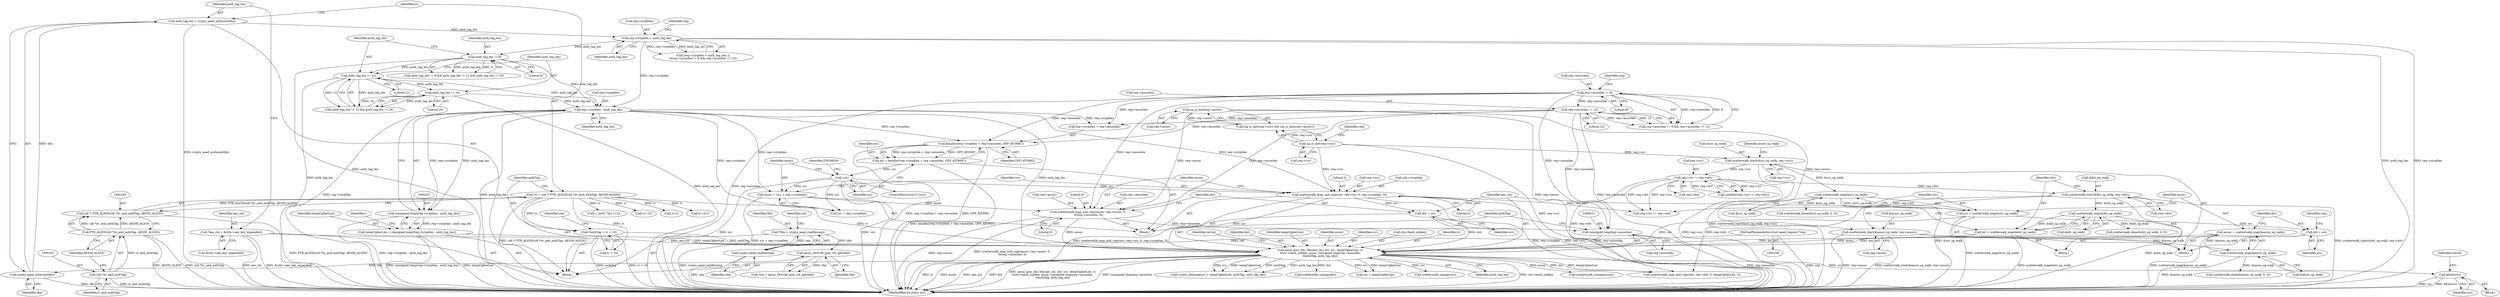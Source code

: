 digraph "0_linux_ccfe8c3f7e52ae83155cb038753f4c75b774ca8a@API" {
"1000473" [label="(Call,kfree(src))"];
"1000400" [label="(Call,aesni_gcm_dec_tfm(aes_ctx, dst, src, tempCipherLen, iv,\n\t\tctx->hash_subkey, assoc, (unsigned long)req->assoclen,\n\t\tauthTag, auth_tag_len))"];
"1000148" [label="(Call,*aes_ctx = &(ctx->aes_key_expanded))"];
"1000397" [label="(Call,dst = src)"];
"1000377" [label="(Call,scatterwalk_map_and_copy(src, req->src, 0, req->cryptlen, 0))"];
"1000365" [label="(Call,!src)"];
"1000353" [label="(Call,src = kmalloc(req->cryptlen + req->assoclen, GFP_ATOMIC))"];
"1000355" [label="(Call,kmalloc(req->cryptlen + req->assoclen, GFP_ATOMIC))"];
"1000238" [label="(Call,req->cryptlen - auth_tag_len)"];
"1000183" [label="(Call,req->cryptlen < auth_tag_len)"];
"1000155" [label="(Call,auth_tag_len = crypto_aead_authsize(tfm))"];
"1000157" [label="(Call,crypto_aead_authsize(tfm))"];
"1000137" [label="(Call,aesni_rfc4106_gcm_ctx_get(tfm))"];
"1000130" [label="(Call,*tfm = crypto_aead_reqtfm(req))"];
"1000132" [label="(Call,crypto_aead_reqtfm(req))"];
"1000107" [label="(MethodParameterIn,struct aead_request *req)"];
"1000209" [label="(Call,auth_tag_len != 12)"];
"1000205" [label="(Call,auth_tag_len != 8)"];
"1000212" [label="(Call,auth_tag_len != 16)"];
"1000189" [label="(Call,req->assoclen != 8)"];
"1000194" [label="(Call,req->assoclen != 12)"];
"1000293" [label="(Call,sg_is_last(req->src))"];
"1000327" [label="(Call,dst = src)"];
"1000317" [label="(Call,src = scatterwalk_map(&src_sg_walk))"];
"1000319" [label="(Call,scatterwalk_map(&src_sg_walk))"];
"1000305" [label="(Call,scatterwalk_start(&src_sg_walk, req->src))"];
"1000346" [label="(Call,dst = scatterwalk_map(&dst_sg_walk))"];
"1000348" [label="(Call,scatterwalk_map(&dst_sg_walk))"];
"1000340" [label="(Call,scatterwalk_start(&dst_sg_walk, req->dst))"];
"1000332" [label="(Call,req->src != req->dst)"];
"1000234" [label="(Call,tempCipherLen = (unsigned long)(req->cryptlen - auth_tag_len))"];
"1000236" [label="(Call,(unsigned long)(req->cryptlen - auth_tag_len))"];
"1000161" [label="(Call,*iv = (u8 *) PTR_ALIGN((u8 *)iv_and_authTag, AESNI_ALIGN))"];
"1000163" [label="(Call,(u8 *) PTR_ALIGN((u8 *)iv_and_authTag, AESNI_ALIGN))"];
"1000165" [label="(Call,PTR_ALIGN((u8 *)iv_and_authTag, AESNI_ALIGN))"];
"1000166" [label="(Call,(u8 *)iv_and_authTag)"];
"1000387" [label="(Call,scatterwalk_map_and_copy(assoc, req->assoc, 0,\n \t\t\treq->assoclen, 0))"];
"1000370" [label="(Call,assoc = (src + req->cryptlen))"];
"1000297" [label="(Call,sg_is_last(req->assoc))"];
"1000322" [label="(Call,assoc = scatterwalk_map(&assoc_sg_walk))"];
"1000324" [label="(Call,scatterwalk_map(&assoc_sg_walk))"];
"1000311" [label="(Call,scatterwalk_start(&assoc_sg_walk, req->assoc))"];
"1000410" [label="(Call,(unsigned long)req->assoclen)"];
"1000171" [label="(Call,*authTag = iv + 16)"];
"1000334" [label="(Identifier,req)"];
"1000389" [label="(Call,req->assoc)"];
"1000211" [label="(Literal,12)"];
"1000336" [label="(Call,req->dst)"];
"1000293" [label="(Call,sg_is_last(req->src))"];
"1000339" [label="(Block,)"];
"1000325" [label="(Call,&assoc_sg_walk)"];
"1000208" [label="(Call,auth_tag_len != 12 && auth_tag_len != 16)"];
"1000298" [label="(Call,req->assoc)"];
"1000392" [label="(Literal,0)"];
"1000418" [label="(Identifier,retval)"];
"1000132" [label="(Call,crypto_aead_reqtfm(req))"];
"1000402" [label="(Identifier,dst)"];
"1000333" [label="(Call,req->src)"];
"1000324" [label="(Call,scatterwalk_map(&assoc_sg_walk))"];
"1000210" [label="(Identifier,auth_tag_len)"];
"1000453" [label="(Call,scatterwalk_done(&src_sg_walk, 0, 0))"];
"1000155" [label="(Call,auth_tag_len = crypto_aead_authsize(tfm))"];
"1000404" [label="(Identifier,tempCipherLen)"];
"1000371" [label="(Identifier,assoc)"];
"1000346" [label="(Call,dst = scatterwalk_map(&dst_sg_walk))"];
"1000378" [label="(Identifier,src)"];
"1000209" [label="(Call,auth_tag_len != 12)"];
"1000458" [label="(Call,scatterwalk_done(&assoc_sg_walk, 0, 0))"];
"1000332" [label="(Call,req->src != req->dst)"];
"1000107" [label="(MethodParameterIn,struct aead_request *req)"];
"1000444" [label="(Call,scatterwalk_done(&dst_sg_walk, 0, 0))"];
"1000138" [label="(Identifier,tfm)"];
"1000285" [label="(Call,(__be32 *)(iv+12))"];
"1000343" [label="(Call,req->dst)"];
"1000397" [label="(Call,dst = src)"];
"1000331" [label="(Call,unlikely(req->src != req->dst))"];
"1000195" [label="(Call,req->assoclen)"];
"1000148" [label="(Call,*aes_ctx = &(ctx->aes_key_expanded))"];
"1000388" [label="(Identifier,assoc)"];
"1000306" [label="(Call,&src_sg_walk)"];
"1000193" [label="(Literal,8)"];
"1000322" [label="(Call,assoc = scatterwalk_map(&assoc_sg_walk))"];
"1000369" [label="(Identifier,ENOMEM)"];
"1000297" [label="(Call,sg_is_last(req->assoc))"];
"1000149" [label="(Identifier,aes_ctx)"];
"1000311" [label="(Call,scatterwalk_start(&assoc_sg_walk, req->assoc))"];
"1000317" [label="(Call,src = scatterwalk_map(&src_sg_walk))"];
"1000169" [label="(Identifier,AESNI_ALIGN)"];
"1000294" [label="(Call,req->src)"];
"1000477" [label="(MethodReturn,static int)"];
"1000387" [label="(Call,scatterwalk_map_and_copy(assoc, req->assoc, 0,\n \t\t\treq->assoclen, 0))"];
"1000235" [label="(Identifier,tempCipherLen)"];
"1000212" [label="(Call,auth_tag_len != 16)"];
"1000172" [label="(Identifier,authTag)"];
"1000451" [label="(Call,scatterwalk_unmap(assoc))"];
"1000398" [label="(Identifier,dst)"];
"1000366" [label="(Identifier,src)"];
"1000401" [label="(Identifier,aes_ctx)"];
"1000312" [label="(Call,&assoc_sg_walk)"];
"1000173" [label="(Call,iv + 16)"];
"1000206" [label="(Identifier,auth_tag_len)"];
"1000352" [label="(Block,)"];
"1000301" [label="(Block,)"];
"1000287" [label="(Call,iv+12)"];
"1000382" [label="(Literal,0)"];
"1000370" [label="(Call,assoc = (src + req->cryptlen))"];
"1000354" [label="(Identifier,src)"];
"1000166" [label="(Call,(u8 *)iv_and_authTag)"];
"1000136" [label="(Identifier,ctx)"];
"1000299" [label="(Identifier,req)"];
"1000133" [label="(Identifier,req)"];
"1000184" [label="(Call,req->cryptlen)"];
"1000416" [label="(Identifier,auth_tag_len)"];
"1000318" [label="(Identifier,src)"];
"1000205" [label="(Call,auth_tag_len != 8)"];
"1000465" [label="(Call,scatterwalk_map_and_copy(dst, req->dst, 0, tempCipherLen, 1))"];
"1000476" [label="(Identifier,retval)"];
"1000108" [label="(Block,)"];
"1000305" [label="(Call,scatterwalk_start(&src_sg_walk, req->src))"];
"1000194" [label="(Call,req->assoclen != 12)"];
"1000353" [label="(Call,src = kmalloc(req->cryptlen + req->assoclen, GFP_ATOMIC))"];
"1000214" [label="(Literal,16)"];
"1000464" [label="(Block,)"];
"1000314" [label="(Call,req->assoc)"];
"1000183" [label="(Call,req->cryptlen < auth_tag_len)"];
"1000130" [label="(Call,*tfm = crypto_aead_reqtfm(req))"];
"1000158" [label="(Identifier,tfm)"];
"1000473" [label="(Call,kfree(src))"];
"1000254" [label="(Call,iv+i)"];
"1000165" [label="(Call,PTR_ALIGN((u8 *)iv_and_authTag, AESNI_ALIGN))"];
"1000323" [label="(Identifier,assoc)"];
"1000320" [label="(Call,&src_sg_walk)"];
"1000412" [label="(Call,req->assoclen)"];
"1000162" [label="(Identifier,iv)"];
"1000328" [label="(Identifier,dst)"];
"1000379" [label="(Call,req->src)"];
"1000156" [label="(Identifier,auth_tag_len)"];
"1000363" [label="(Identifier,GFP_ATOMIC)"];
"1000420" [label="(Call,crypto_memneq(src + tempCipherLen, authTag, auth_tag_len))"];
"1000273" [label="(Call,iv+4+i)"];
"1000171" [label="(Call,*authTag = iv + 16)"];
"1000434" [label="(Call,req->src != req->dst)"];
"1000189" [label="(Call,req->assoclen != 8)"];
"1000313" [label="(Identifier,assoc_sg_walk)"];
"1000292" [label="(Call,(sg_is_last(req->src)) && (sg_is_last(req->assoc)))"];
"1000150" [label="(Call,&(ctx->aes_key_expanded))"];
"1000242" [label="(Identifier,auth_tag_len)"];
"1000308" [label="(Call,req->src)"];
"1000168" [label="(Identifier,iv_and_authTag)"];
"1000355" [label="(Call,kmalloc(req->cryptlen + req->assoclen, GFP_ATOMIC))"];
"1000340" [label="(Call,scatterwalk_start(&dst_sg_walk, req->dst))"];
"1000474" [label="(Identifier,src)"];
"1000187" [label="(Identifier,auth_tag_len)"];
"1000191" [label="(Identifier,req)"];
"1000190" [label="(Call,req->assoclen)"];
"1000372" [label="(Call,src + req->cryptlen)"];
"1000327" [label="(Call,dst = src)"];
"1000319" [label="(Call,scatterwalk_map(&src_sg_walk))"];
"1000393" [label="(Call,req->assoclen)"];
"1000348" [label="(Call,scatterwalk_map(&dst_sg_walk))"];
"1000204" [label="(Call,auth_tag_len != 8 && auth_tag_len != 12 && auth_tag_len != 16)"];
"1000377" [label="(Call,scatterwalk_map_and_copy(src, req->src, 0, req->cryptlen, 0))"];
"1000396" [label="(Literal,0)"];
"1000239" [label="(Call,req->cryptlen)"];
"1000137" [label="(Call,aesni_rfc4106_gcm_ctx_get(tfm))"];
"1000409" [label="(Identifier,assoc)"];
"1000347" [label="(Identifier,dst)"];
"1000403" [label="(Identifier,src)"];
"1000406" [label="(Call,ctx->hash_subkey)"];
"1000386" [label="(Literal,0)"];
"1000341" [label="(Call,&dst_sg_walk)"];
"1000213" [label="(Identifier,auth_tag_len)"];
"1000161" [label="(Call,*iv = (u8 *) PTR_ALIGN((u8 *)iv_and_authTag, AESNI_ALIGN))"];
"1000207" [label="(Literal,8)"];
"1000163" [label="(Call,(u8 *) PTR_ALIGN((u8 *)iv_and_authTag, AESNI_ALIGN))"];
"1000245" [label="(Identifier,i)"];
"1000349" [label="(Call,&dst_sg_walk)"];
"1000400" [label="(Call,aesni_gcm_dec_tfm(aes_ctx, dst, src, tempCipherLen, iv,\n\t\tctx->hash_subkey, assoc, (unsigned long)req->assoclen,\n\t\tauthTag, auth_tag_len))"];
"1000356" [label="(Call,req->cryptlen + req->assoclen)"];
"1000364" [label="(ControlStructure,if (!src))"];
"1000157" [label="(Call,crypto_aead_authsize(tfm))"];
"1000399" [label="(Identifier,src)"];
"1000185" [label="(Identifier,req)"];
"1000442" [label="(Call,scatterwalk_unmap(dst))"];
"1000410" [label="(Call,(unsigned long)req->assoclen)"];
"1000236" [label="(Call,(unsigned long)(req->cryptlen - auth_tag_len))"];
"1000135" [label="(Call,*ctx = aesni_rfc4106_gcm_ctx_get(tfm))"];
"1000198" [label="(Literal,12)"];
"1000383" [label="(Call,req->cryptlen)"];
"1000415" [label="(Identifier,authTag)"];
"1000188" [label="(Call,req->assoclen != 8 && req->assoclen != 12)"];
"1000421" [label="(Call,src + tempCipherLen)"];
"1000196" [label="(Identifier,req)"];
"1000329" [label="(Identifier,src)"];
"1000365" [label="(Call,!src)"];
"1000405" [label="(Identifier,iv)"];
"1000238" [label="(Call,req->cryptlen - auth_tag_len)"];
"1000449" [label="(Call,scatterwalk_unmap(src))"];
"1000131" [label="(Identifier,tfm)"];
"1000234" [label="(Call,tempCipherLen = (unsigned long)(req->cryptlen - auth_tag_len))"];
"1000182" [label="(Call,(req->cryptlen < auth_tag_len) ||\n\t\t(req->assoclen != 8 && req->assoclen != 12))"];
"1000473" -> "1000464"  [label="AST: "];
"1000473" -> "1000474"  [label="CFG: "];
"1000474" -> "1000473"  [label="AST: "];
"1000476" -> "1000473"  [label="CFG: "];
"1000473" -> "1000477"  [label="DDG: src"];
"1000473" -> "1000477"  [label="DDG: kfree(src)"];
"1000400" -> "1000473"  [label="DDG: src"];
"1000400" -> "1000108"  [label="AST: "];
"1000400" -> "1000416"  [label="CFG: "];
"1000401" -> "1000400"  [label="AST: "];
"1000402" -> "1000400"  [label="AST: "];
"1000403" -> "1000400"  [label="AST: "];
"1000404" -> "1000400"  [label="AST: "];
"1000405" -> "1000400"  [label="AST: "];
"1000406" -> "1000400"  [label="AST: "];
"1000409" -> "1000400"  [label="AST: "];
"1000410" -> "1000400"  [label="AST: "];
"1000415" -> "1000400"  [label="AST: "];
"1000416" -> "1000400"  [label="AST: "];
"1000418" -> "1000400"  [label="CFG: "];
"1000400" -> "1000477"  [label="DDG: iv"];
"1000400" -> "1000477"  [label="DDG: assoc"];
"1000400" -> "1000477"  [label="DDG: aes_ctx"];
"1000400" -> "1000477"  [label="DDG: dst"];
"1000400" -> "1000477"  [label="DDG: aesni_gcm_dec_tfm(aes_ctx, dst, src, tempCipherLen, iv,\n\t\tctx->hash_subkey, assoc, (unsigned long)req->assoclen,\n\t\tauthTag, auth_tag_len)"];
"1000400" -> "1000477"  [label="DDG: (unsigned long)req->assoclen"];
"1000400" -> "1000477"  [label="DDG: ctx->hash_subkey"];
"1000148" -> "1000400"  [label="DDG: aes_ctx"];
"1000397" -> "1000400"  [label="DDG: dst"];
"1000327" -> "1000400"  [label="DDG: dst"];
"1000346" -> "1000400"  [label="DDG: dst"];
"1000317" -> "1000400"  [label="DDG: src"];
"1000377" -> "1000400"  [label="DDG: src"];
"1000234" -> "1000400"  [label="DDG: tempCipherLen"];
"1000161" -> "1000400"  [label="DDG: iv"];
"1000387" -> "1000400"  [label="DDG: assoc"];
"1000322" -> "1000400"  [label="DDG: assoc"];
"1000410" -> "1000400"  [label="DDG: req->assoclen"];
"1000171" -> "1000400"  [label="DDG: authTag"];
"1000238" -> "1000400"  [label="DDG: auth_tag_len"];
"1000400" -> "1000420"  [label="DDG: src"];
"1000400" -> "1000420"  [label="DDG: tempCipherLen"];
"1000400" -> "1000420"  [label="DDG: authTag"];
"1000400" -> "1000420"  [label="DDG: auth_tag_len"];
"1000400" -> "1000421"  [label="DDG: src"];
"1000400" -> "1000421"  [label="DDG: tempCipherLen"];
"1000400" -> "1000442"  [label="DDG: dst"];
"1000400" -> "1000449"  [label="DDG: src"];
"1000400" -> "1000451"  [label="DDG: assoc"];
"1000400" -> "1000465"  [label="DDG: dst"];
"1000400" -> "1000465"  [label="DDG: tempCipherLen"];
"1000148" -> "1000108"  [label="AST: "];
"1000148" -> "1000150"  [label="CFG: "];
"1000149" -> "1000148"  [label="AST: "];
"1000150" -> "1000148"  [label="AST: "];
"1000156" -> "1000148"  [label="CFG: "];
"1000148" -> "1000477"  [label="DDG: aes_ctx"];
"1000148" -> "1000477"  [label="DDG: &(ctx->aes_key_expanded)"];
"1000397" -> "1000352"  [label="AST: "];
"1000397" -> "1000399"  [label="CFG: "];
"1000398" -> "1000397"  [label="AST: "];
"1000399" -> "1000397"  [label="AST: "];
"1000401" -> "1000397"  [label="CFG: "];
"1000377" -> "1000397"  [label="DDG: src"];
"1000377" -> "1000352"  [label="AST: "];
"1000377" -> "1000386"  [label="CFG: "];
"1000378" -> "1000377"  [label="AST: "];
"1000379" -> "1000377"  [label="AST: "];
"1000382" -> "1000377"  [label="AST: "];
"1000383" -> "1000377"  [label="AST: "];
"1000386" -> "1000377"  [label="AST: "];
"1000388" -> "1000377"  [label="CFG: "];
"1000377" -> "1000477"  [label="DDG: scatterwalk_map_and_copy(src, req->src, 0, req->cryptlen, 0)"];
"1000377" -> "1000477"  [label="DDG: req->cryptlen"];
"1000377" -> "1000477"  [label="DDG: req->src"];
"1000365" -> "1000377"  [label="DDG: src"];
"1000293" -> "1000377"  [label="DDG: req->src"];
"1000238" -> "1000377"  [label="DDG: req->cryptlen"];
"1000377" -> "1000434"  [label="DDG: req->src"];
"1000365" -> "1000364"  [label="AST: "];
"1000365" -> "1000366"  [label="CFG: "];
"1000366" -> "1000365"  [label="AST: "];
"1000369" -> "1000365"  [label="CFG: "];
"1000371" -> "1000365"  [label="CFG: "];
"1000365" -> "1000477"  [label="DDG: !src"];
"1000365" -> "1000477"  [label="DDG: src"];
"1000353" -> "1000365"  [label="DDG: src"];
"1000365" -> "1000370"  [label="DDG: src"];
"1000365" -> "1000372"  [label="DDG: src"];
"1000353" -> "1000352"  [label="AST: "];
"1000353" -> "1000355"  [label="CFG: "];
"1000354" -> "1000353"  [label="AST: "];
"1000355" -> "1000353"  [label="AST: "];
"1000366" -> "1000353"  [label="CFG: "];
"1000353" -> "1000477"  [label="DDG: kmalloc(req->cryptlen + req->assoclen, GFP_ATOMIC)"];
"1000355" -> "1000353"  [label="DDG: req->cryptlen + req->assoclen"];
"1000355" -> "1000353"  [label="DDG: GFP_ATOMIC"];
"1000355" -> "1000363"  [label="CFG: "];
"1000356" -> "1000355"  [label="AST: "];
"1000363" -> "1000355"  [label="AST: "];
"1000355" -> "1000477"  [label="DDG: req->cryptlen + req->assoclen"];
"1000355" -> "1000477"  [label="DDG: GFP_ATOMIC"];
"1000238" -> "1000355"  [label="DDG: req->cryptlen"];
"1000189" -> "1000355"  [label="DDG: req->assoclen"];
"1000194" -> "1000355"  [label="DDG: req->assoclen"];
"1000238" -> "1000236"  [label="AST: "];
"1000238" -> "1000242"  [label="CFG: "];
"1000239" -> "1000238"  [label="AST: "];
"1000242" -> "1000238"  [label="AST: "];
"1000236" -> "1000238"  [label="CFG: "];
"1000238" -> "1000477"  [label="DDG: req->cryptlen"];
"1000238" -> "1000477"  [label="DDG: auth_tag_len"];
"1000238" -> "1000236"  [label="DDG: req->cryptlen"];
"1000238" -> "1000236"  [label="DDG: auth_tag_len"];
"1000183" -> "1000238"  [label="DDG: req->cryptlen"];
"1000209" -> "1000238"  [label="DDG: auth_tag_len"];
"1000205" -> "1000238"  [label="DDG: auth_tag_len"];
"1000212" -> "1000238"  [label="DDG: auth_tag_len"];
"1000238" -> "1000356"  [label="DDG: req->cryptlen"];
"1000238" -> "1000370"  [label="DDG: req->cryptlen"];
"1000238" -> "1000372"  [label="DDG: req->cryptlen"];
"1000183" -> "1000182"  [label="AST: "];
"1000183" -> "1000187"  [label="CFG: "];
"1000184" -> "1000183"  [label="AST: "];
"1000187" -> "1000183"  [label="AST: "];
"1000191" -> "1000183"  [label="CFG: "];
"1000182" -> "1000183"  [label="CFG: "];
"1000183" -> "1000477"  [label="DDG: auth_tag_len"];
"1000183" -> "1000477"  [label="DDG: req->cryptlen"];
"1000183" -> "1000182"  [label="DDG: req->cryptlen"];
"1000183" -> "1000182"  [label="DDG: auth_tag_len"];
"1000155" -> "1000183"  [label="DDG: auth_tag_len"];
"1000183" -> "1000205"  [label="DDG: auth_tag_len"];
"1000155" -> "1000108"  [label="AST: "];
"1000155" -> "1000157"  [label="CFG: "];
"1000156" -> "1000155"  [label="AST: "];
"1000157" -> "1000155"  [label="AST: "];
"1000162" -> "1000155"  [label="CFG: "];
"1000155" -> "1000477"  [label="DDG: crypto_aead_authsize(tfm)"];
"1000157" -> "1000155"  [label="DDG: tfm"];
"1000157" -> "1000158"  [label="CFG: "];
"1000158" -> "1000157"  [label="AST: "];
"1000157" -> "1000477"  [label="DDG: tfm"];
"1000137" -> "1000157"  [label="DDG: tfm"];
"1000137" -> "1000135"  [label="AST: "];
"1000137" -> "1000138"  [label="CFG: "];
"1000138" -> "1000137"  [label="AST: "];
"1000135" -> "1000137"  [label="CFG: "];
"1000137" -> "1000135"  [label="DDG: tfm"];
"1000130" -> "1000137"  [label="DDG: tfm"];
"1000130" -> "1000108"  [label="AST: "];
"1000130" -> "1000132"  [label="CFG: "];
"1000131" -> "1000130"  [label="AST: "];
"1000132" -> "1000130"  [label="AST: "];
"1000136" -> "1000130"  [label="CFG: "];
"1000130" -> "1000477"  [label="DDG: crypto_aead_reqtfm(req)"];
"1000132" -> "1000130"  [label="DDG: req"];
"1000132" -> "1000133"  [label="CFG: "];
"1000133" -> "1000132"  [label="AST: "];
"1000132" -> "1000477"  [label="DDG: req"];
"1000107" -> "1000132"  [label="DDG: req"];
"1000107" -> "1000106"  [label="AST: "];
"1000107" -> "1000477"  [label="DDG: req"];
"1000209" -> "1000208"  [label="AST: "];
"1000209" -> "1000211"  [label="CFG: "];
"1000210" -> "1000209"  [label="AST: "];
"1000211" -> "1000209"  [label="AST: "];
"1000213" -> "1000209"  [label="CFG: "];
"1000208" -> "1000209"  [label="CFG: "];
"1000209" -> "1000477"  [label="DDG: auth_tag_len"];
"1000209" -> "1000208"  [label="DDG: auth_tag_len"];
"1000209" -> "1000208"  [label="DDG: 12"];
"1000205" -> "1000209"  [label="DDG: auth_tag_len"];
"1000209" -> "1000212"  [label="DDG: auth_tag_len"];
"1000205" -> "1000204"  [label="AST: "];
"1000205" -> "1000207"  [label="CFG: "];
"1000206" -> "1000205"  [label="AST: "];
"1000207" -> "1000205"  [label="AST: "];
"1000210" -> "1000205"  [label="CFG: "];
"1000204" -> "1000205"  [label="CFG: "];
"1000205" -> "1000477"  [label="DDG: auth_tag_len"];
"1000205" -> "1000204"  [label="DDG: auth_tag_len"];
"1000205" -> "1000204"  [label="DDG: 8"];
"1000212" -> "1000208"  [label="AST: "];
"1000212" -> "1000214"  [label="CFG: "];
"1000213" -> "1000212"  [label="AST: "];
"1000214" -> "1000212"  [label="AST: "];
"1000208" -> "1000212"  [label="CFG: "];
"1000212" -> "1000477"  [label="DDG: auth_tag_len"];
"1000212" -> "1000208"  [label="DDG: auth_tag_len"];
"1000212" -> "1000208"  [label="DDG: 16"];
"1000189" -> "1000188"  [label="AST: "];
"1000189" -> "1000193"  [label="CFG: "];
"1000190" -> "1000189"  [label="AST: "];
"1000193" -> "1000189"  [label="AST: "];
"1000196" -> "1000189"  [label="CFG: "];
"1000188" -> "1000189"  [label="CFG: "];
"1000189" -> "1000477"  [label="DDG: req->assoclen"];
"1000189" -> "1000188"  [label="DDG: req->assoclen"];
"1000189" -> "1000188"  [label="DDG: 8"];
"1000189" -> "1000194"  [label="DDG: req->assoclen"];
"1000189" -> "1000356"  [label="DDG: req->assoclen"];
"1000189" -> "1000387"  [label="DDG: req->assoclen"];
"1000189" -> "1000410"  [label="DDG: req->assoclen"];
"1000194" -> "1000188"  [label="AST: "];
"1000194" -> "1000198"  [label="CFG: "];
"1000195" -> "1000194"  [label="AST: "];
"1000198" -> "1000194"  [label="AST: "];
"1000188" -> "1000194"  [label="CFG: "];
"1000194" -> "1000477"  [label="DDG: req->assoclen"];
"1000194" -> "1000188"  [label="DDG: req->assoclen"];
"1000194" -> "1000188"  [label="DDG: 12"];
"1000194" -> "1000356"  [label="DDG: req->assoclen"];
"1000194" -> "1000387"  [label="DDG: req->assoclen"];
"1000194" -> "1000410"  [label="DDG: req->assoclen"];
"1000293" -> "1000292"  [label="AST: "];
"1000293" -> "1000294"  [label="CFG: "];
"1000294" -> "1000293"  [label="AST: "];
"1000299" -> "1000293"  [label="CFG: "];
"1000292" -> "1000293"  [label="CFG: "];
"1000293" -> "1000477"  [label="DDG: req->src"];
"1000293" -> "1000292"  [label="DDG: req->src"];
"1000293" -> "1000305"  [label="DDG: req->src"];
"1000327" -> "1000301"  [label="AST: "];
"1000327" -> "1000329"  [label="CFG: "];
"1000328" -> "1000327"  [label="AST: "];
"1000329" -> "1000327"  [label="AST: "];
"1000334" -> "1000327"  [label="CFG: "];
"1000317" -> "1000327"  [label="DDG: src"];
"1000317" -> "1000301"  [label="AST: "];
"1000317" -> "1000319"  [label="CFG: "];
"1000318" -> "1000317"  [label="AST: "];
"1000319" -> "1000317"  [label="AST: "];
"1000323" -> "1000317"  [label="CFG: "];
"1000317" -> "1000477"  [label="DDG: scatterwalk_map(&src_sg_walk)"];
"1000319" -> "1000317"  [label="DDG: &src_sg_walk"];
"1000319" -> "1000320"  [label="CFG: "];
"1000320" -> "1000319"  [label="AST: "];
"1000319" -> "1000477"  [label="DDG: &src_sg_walk"];
"1000305" -> "1000319"  [label="DDG: &src_sg_walk"];
"1000319" -> "1000453"  [label="DDG: &src_sg_walk"];
"1000305" -> "1000301"  [label="AST: "];
"1000305" -> "1000308"  [label="CFG: "];
"1000306" -> "1000305"  [label="AST: "];
"1000308" -> "1000305"  [label="AST: "];
"1000313" -> "1000305"  [label="CFG: "];
"1000305" -> "1000477"  [label="DDG: scatterwalk_start(&src_sg_walk, req->src)"];
"1000305" -> "1000332"  [label="DDG: req->src"];
"1000346" -> "1000339"  [label="AST: "];
"1000346" -> "1000348"  [label="CFG: "];
"1000347" -> "1000346"  [label="AST: "];
"1000348" -> "1000346"  [label="AST: "];
"1000401" -> "1000346"  [label="CFG: "];
"1000346" -> "1000477"  [label="DDG: scatterwalk_map(&dst_sg_walk)"];
"1000348" -> "1000346"  [label="DDG: &dst_sg_walk"];
"1000348" -> "1000349"  [label="CFG: "];
"1000349" -> "1000348"  [label="AST: "];
"1000348" -> "1000477"  [label="DDG: &dst_sg_walk"];
"1000340" -> "1000348"  [label="DDG: &dst_sg_walk"];
"1000348" -> "1000444"  [label="DDG: &dst_sg_walk"];
"1000340" -> "1000339"  [label="AST: "];
"1000340" -> "1000343"  [label="CFG: "];
"1000341" -> "1000340"  [label="AST: "];
"1000343" -> "1000340"  [label="AST: "];
"1000347" -> "1000340"  [label="CFG: "];
"1000340" -> "1000477"  [label="DDG: scatterwalk_start(&dst_sg_walk, req->dst)"];
"1000332" -> "1000340"  [label="DDG: req->dst"];
"1000340" -> "1000434"  [label="DDG: req->dst"];
"1000340" -> "1000465"  [label="DDG: req->dst"];
"1000332" -> "1000331"  [label="AST: "];
"1000332" -> "1000336"  [label="CFG: "];
"1000333" -> "1000332"  [label="AST: "];
"1000336" -> "1000332"  [label="AST: "];
"1000331" -> "1000332"  [label="CFG: "];
"1000332" -> "1000477"  [label="DDG: req->src"];
"1000332" -> "1000331"  [label="DDG: req->src"];
"1000332" -> "1000331"  [label="DDG: req->dst"];
"1000332" -> "1000434"  [label="DDG: req->src"];
"1000332" -> "1000434"  [label="DDG: req->dst"];
"1000332" -> "1000465"  [label="DDG: req->dst"];
"1000234" -> "1000108"  [label="AST: "];
"1000234" -> "1000236"  [label="CFG: "];
"1000235" -> "1000234"  [label="AST: "];
"1000236" -> "1000234"  [label="AST: "];
"1000245" -> "1000234"  [label="CFG: "];
"1000234" -> "1000477"  [label="DDG: (unsigned long)(req->cryptlen - auth_tag_len)"];
"1000234" -> "1000477"  [label="DDG: tempCipherLen"];
"1000236" -> "1000234"  [label="DDG: req->cryptlen - auth_tag_len"];
"1000237" -> "1000236"  [label="AST: "];
"1000236" -> "1000477"  [label="DDG: req->cryptlen - auth_tag_len"];
"1000161" -> "1000108"  [label="AST: "];
"1000161" -> "1000163"  [label="CFG: "];
"1000162" -> "1000161"  [label="AST: "];
"1000163" -> "1000161"  [label="AST: "];
"1000172" -> "1000161"  [label="CFG: "];
"1000161" -> "1000477"  [label="DDG: (u8 *) PTR_ALIGN((u8 *)iv_and_authTag, AESNI_ALIGN)"];
"1000163" -> "1000161"  [label="DDG: PTR_ALIGN((u8 *)iv_and_authTag, AESNI_ALIGN)"];
"1000161" -> "1000171"  [label="DDG: iv"];
"1000161" -> "1000173"  [label="DDG: iv"];
"1000161" -> "1000254"  [label="DDG: iv"];
"1000161" -> "1000273"  [label="DDG: iv"];
"1000161" -> "1000285"  [label="DDG: iv"];
"1000161" -> "1000287"  [label="DDG: iv"];
"1000163" -> "1000165"  [label="CFG: "];
"1000164" -> "1000163"  [label="AST: "];
"1000165" -> "1000163"  [label="AST: "];
"1000163" -> "1000477"  [label="DDG: PTR_ALIGN((u8 *)iv_and_authTag, AESNI_ALIGN)"];
"1000165" -> "1000163"  [label="DDG: (u8 *)iv_and_authTag"];
"1000165" -> "1000163"  [label="DDG: AESNI_ALIGN"];
"1000165" -> "1000169"  [label="CFG: "];
"1000166" -> "1000165"  [label="AST: "];
"1000169" -> "1000165"  [label="AST: "];
"1000165" -> "1000477"  [label="DDG: AESNI_ALIGN"];
"1000165" -> "1000477"  [label="DDG: (u8 *)iv_and_authTag"];
"1000166" -> "1000165"  [label="DDG: iv_and_authTag"];
"1000166" -> "1000168"  [label="CFG: "];
"1000167" -> "1000166"  [label="AST: "];
"1000168" -> "1000166"  [label="AST: "];
"1000169" -> "1000166"  [label="CFG: "];
"1000166" -> "1000477"  [label="DDG: iv_and_authTag"];
"1000387" -> "1000352"  [label="AST: "];
"1000387" -> "1000396"  [label="CFG: "];
"1000388" -> "1000387"  [label="AST: "];
"1000389" -> "1000387"  [label="AST: "];
"1000392" -> "1000387"  [label="AST: "];
"1000393" -> "1000387"  [label="AST: "];
"1000396" -> "1000387"  [label="AST: "];
"1000398" -> "1000387"  [label="CFG: "];
"1000387" -> "1000477"  [label="DDG: req->assoc"];
"1000387" -> "1000477"  [label="DDG: scatterwalk_map_and_copy(assoc, req->assoc, 0,\n \t\t\treq->assoclen, 0)"];
"1000370" -> "1000387"  [label="DDG: assoc"];
"1000297" -> "1000387"  [label="DDG: req->assoc"];
"1000387" -> "1000410"  [label="DDG: req->assoclen"];
"1000370" -> "1000352"  [label="AST: "];
"1000370" -> "1000372"  [label="CFG: "];
"1000371" -> "1000370"  [label="AST: "];
"1000372" -> "1000370"  [label="AST: "];
"1000378" -> "1000370"  [label="CFG: "];
"1000370" -> "1000477"  [label="DDG: src + req->cryptlen"];
"1000297" -> "1000292"  [label="AST: "];
"1000297" -> "1000298"  [label="CFG: "];
"1000298" -> "1000297"  [label="AST: "];
"1000292" -> "1000297"  [label="CFG: "];
"1000297" -> "1000477"  [label="DDG: req->assoc"];
"1000297" -> "1000292"  [label="DDG: req->assoc"];
"1000297" -> "1000311"  [label="DDG: req->assoc"];
"1000322" -> "1000301"  [label="AST: "];
"1000322" -> "1000324"  [label="CFG: "];
"1000323" -> "1000322"  [label="AST: "];
"1000324" -> "1000322"  [label="AST: "];
"1000328" -> "1000322"  [label="CFG: "];
"1000322" -> "1000477"  [label="DDG: scatterwalk_map(&assoc_sg_walk)"];
"1000324" -> "1000322"  [label="DDG: &assoc_sg_walk"];
"1000324" -> "1000325"  [label="CFG: "];
"1000325" -> "1000324"  [label="AST: "];
"1000324" -> "1000477"  [label="DDG: &assoc_sg_walk"];
"1000311" -> "1000324"  [label="DDG: &assoc_sg_walk"];
"1000324" -> "1000458"  [label="DDG: &assoc_sg_walk"];
"1000311" -> "1000301"  [label="AST: "];
"1000311" -> "1000314"  [label="CFG: "];
"1000312" -> "1000311"  [label="AST: "];
"1000314" -> "1000311"  [label="AST: "];
"1000318" -> "1000311"  [label="CFG: "];
"1000311" -> "1000477"  [label="DDG: scatterwalk_start(&assoc_sg_walk, req->assoc)"];
"1000311" -> "1000477"  [label="DDG: req->assoc"];
"1000410" -> "1000412"  [label="CFG: "];
"1000411" -> "1000410"  [label="AST: "];
"1000412" -> "1000410"  [label="AST: "];
"1000415" -> "1000410"  [label="CFG: "];
"1000410" -> "1000477"  [label="DDG: req->assoclen"];
"1000171" -> "1000108"  [label="AST: "];
"1000171" -> "1000173"  [label="CFG: "];
"1000172" -> "1000171"  [label="AST: "];
"1000173" -> "1000171"  [label="AST: "];
"1000185" -> "1000171"  [label="CFG: "];
"1000171" -> "1000477"  [label="DDG: authTag"];
"1000171" -> "1000477"  [label="DDG: iv + 16"];
}
